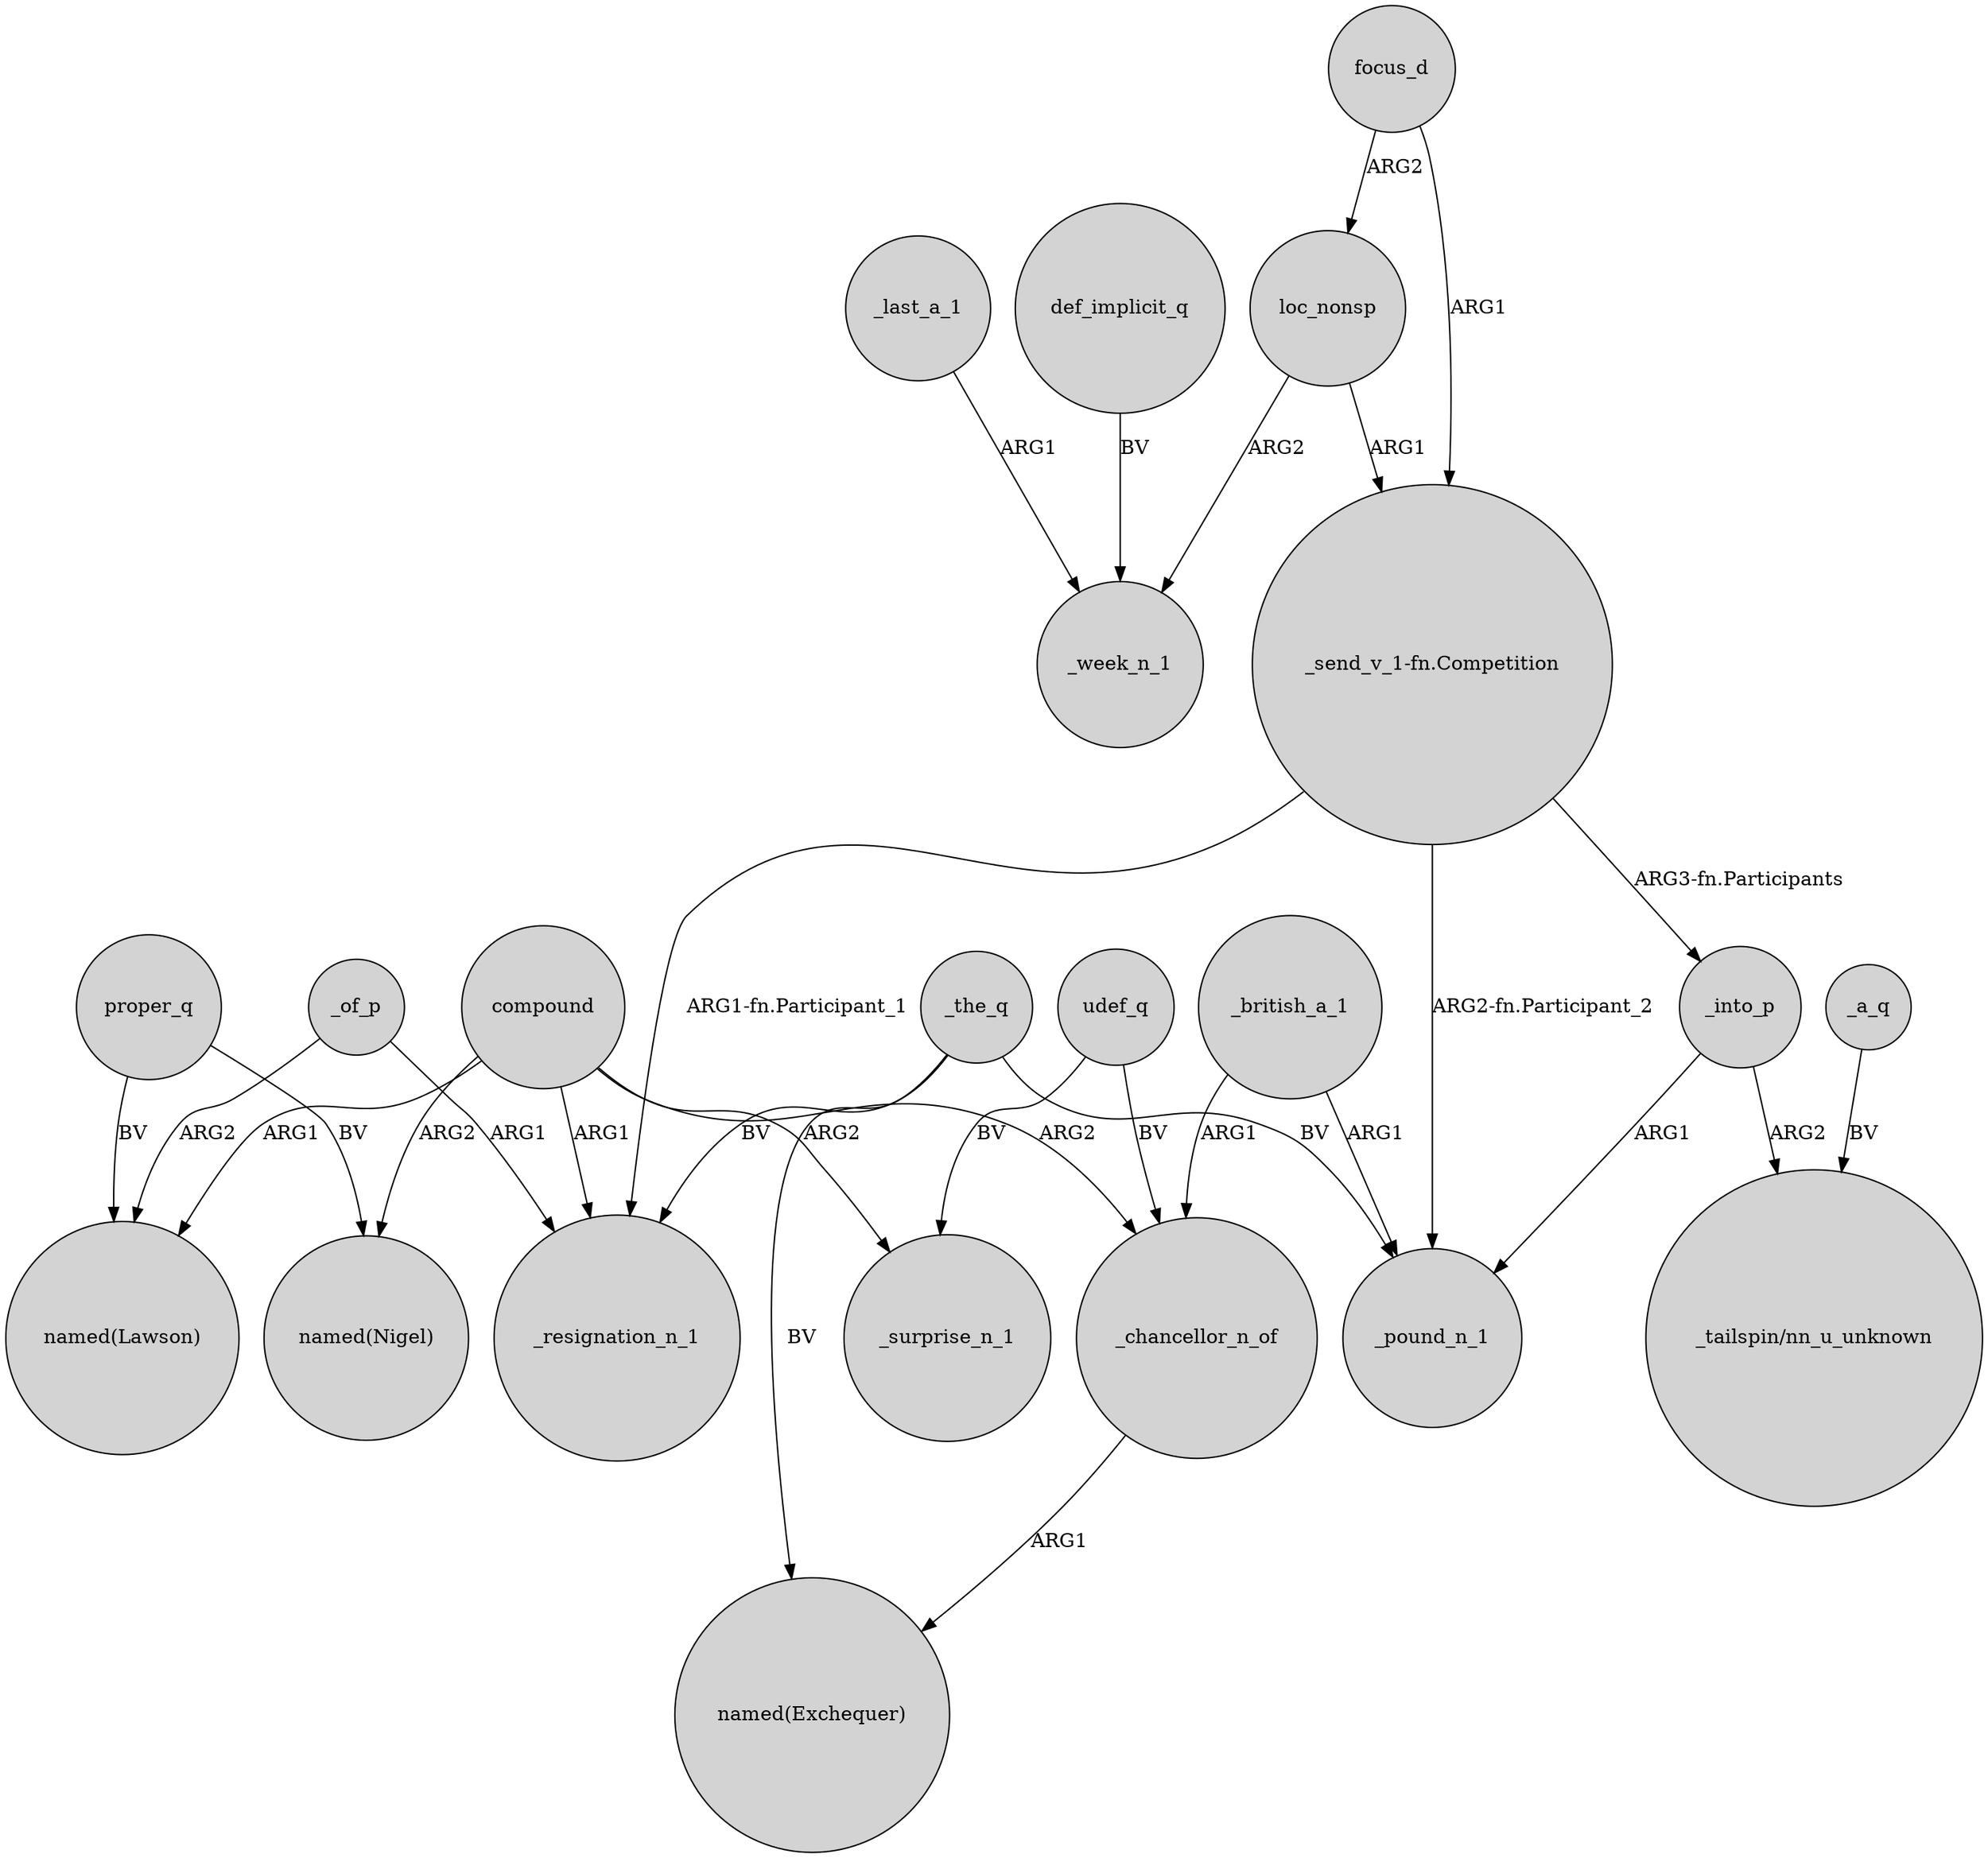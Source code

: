 digraph {
	node [shape=circle style=filled]
	compound -> "named(Lawson)" [label=ARG1]
	udef_q -> _surprise_n_1 [label=BV]
	compound -> _chancellor_n_of [label=ARG2]
	_the_q -> _pound_n_1 [label=BV]
	"_send_v_1-fn.Competition" -> _into_p [label="ARG3-fn.Participants"]
	proper_q -> "named(Lawson)" [label=BV]
	loc_nonsp -> _week_n_1 [label=ARG2]
	focus_d -> loc_nonsp [label=ARG2]
	udef_q -> _chancellor_n_of [label=BV]
	_of_p -> "named(Lawson)" [label=ARG2]
	_the_q -> _resignation_n_1 [label=BV]
	compound -> "named(Nigel)" [label=ARG2]
	_last_a_1 -> _week_n_1 [label=ARG1]
	compound -> _surprise_n_1 [label=ARG2]
	_british_a_1 -> _pound_n_1 [label=ARG1]
	compound -> _resignation_n_1 [label=ARG1]
	_into_p -> "_tailspin/nn_u_unknown" [label=ARG2]
	"_send_v_1-fn.Competition" -> _pound_n_1 [label="ARG2-fn.Participant_2"]
	_chancellor_n_of -> "named(Exchequer)" [label=ARG1]
	def_implicit_q -> _week_n_1 [label=BV]
	proper_q -> "named(Nigel)" [label=BV]
	_a_q -> "_tailspin/nn_u_unknown" [label=BV]
	_of_p -> _resignation_n_1 [label=ARG1]
	_the_q -> "named(Exchequer)" [label=BV]
	_into_p -> _pound_n_1 [label=ARG1]
	_british_a_1 -> _chancellor_n_of [label=ARG1]
	focus_d -> "_send_v_1-fn.Competition" [label=ARG1]
	loc_nonsp -> "_send_v_1-fn.Competition" [label=ARG1]
	"_send_v_1-fn.Competition" -> _resignation_n_1 [label="ARG1-fn.Participant_1"]
}
